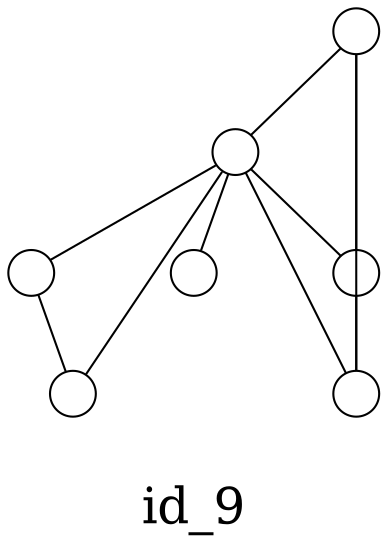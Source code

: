 /*****
id_9
*****/

graph G {
  graph [splines=false overlap=false]
  node  [shape=ellipse, width=0.3, height=0.3, label=""]
  9 ;
  7 ;
  10 ;
  11 ;
  1424 ;
  1425 ;
  1532 ;
  9 -- 10;
  9 -- 11;
  9 -- 1424;
  9 -- 1425;
  9 -- 1532;
  7 -- 9;
  7 -- 10;
  7 -- 11;
  10 -- 11;
  1424 -- 1425;
  label = "\nid_9\n";  fontsize=24;
}
